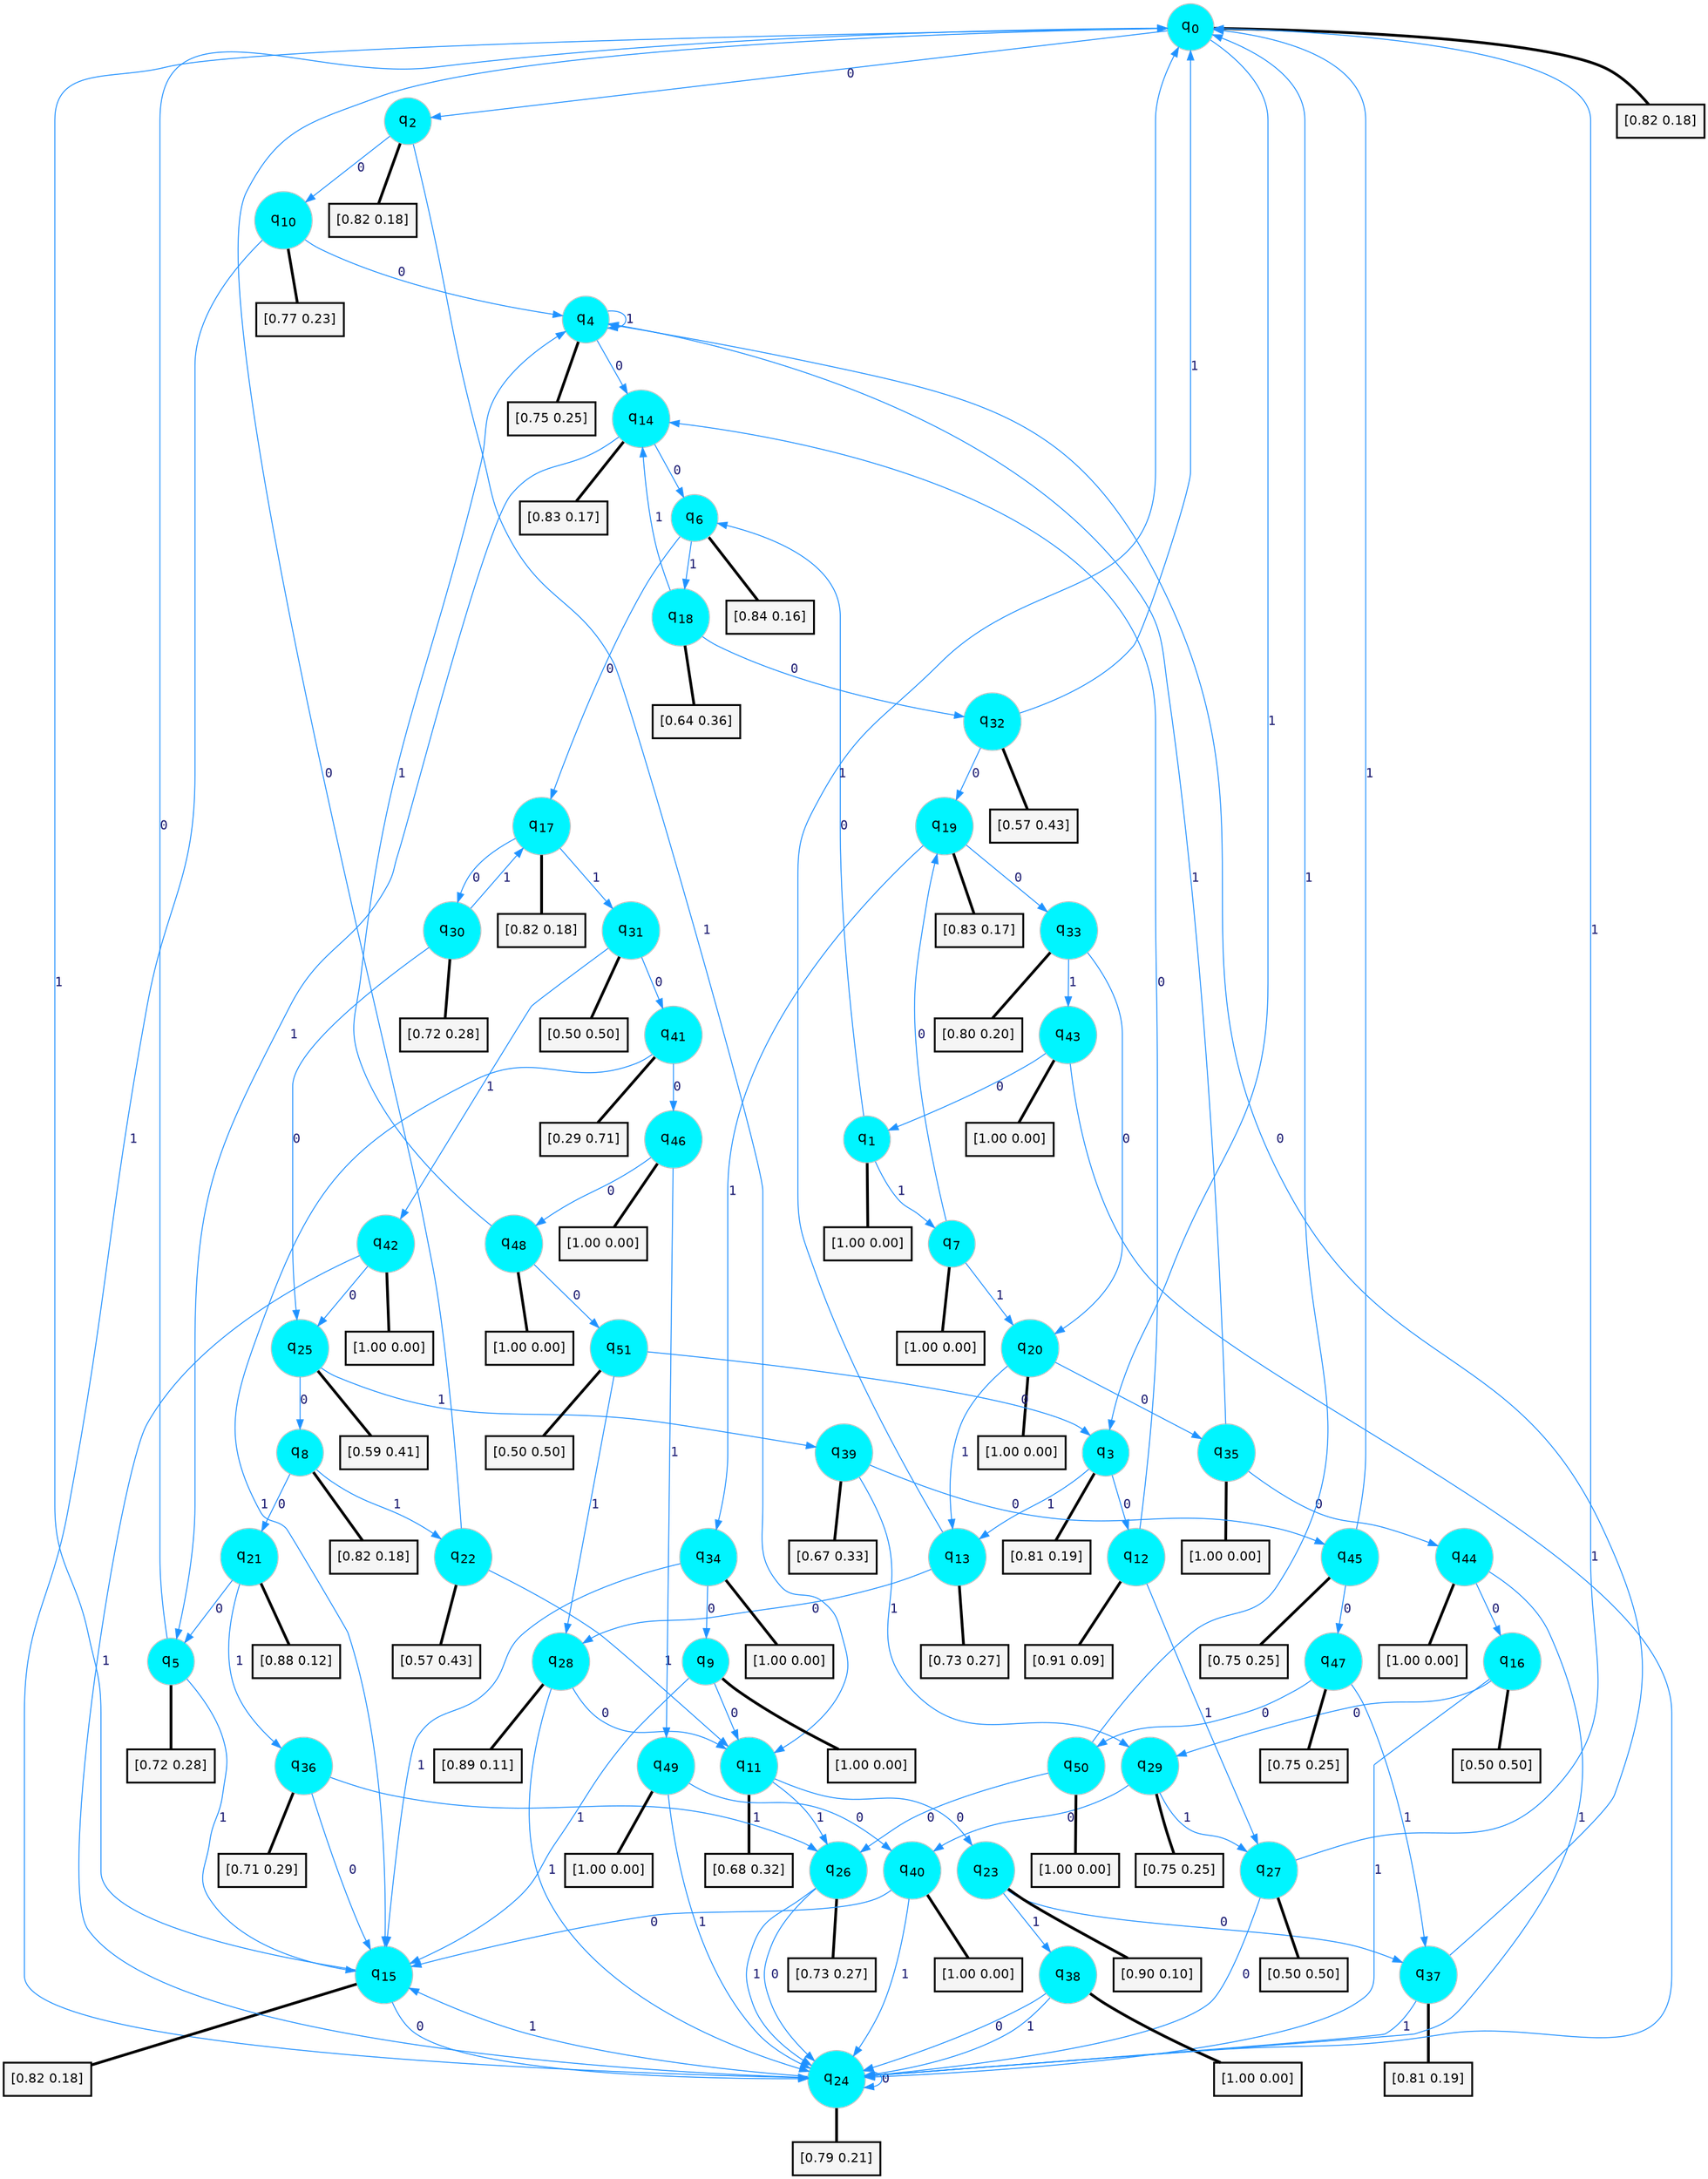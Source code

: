 digraph G {
graph [
bgcolor=transparent, dpi=300, rankdir=TD, size="40,25"];
node [
color=gray, fillcolor=turquoise1, fontcolor=black, fontname=Helvetica, fontsize=16, fontweight=bold, shape=circle, style=filled];
edge [
arrowsize=1, color=dodgerblue1, fontcolor=midnightblue, fontname=courier, fontweight=bold, penwidth=1, style=solid, weight=20];
0[label=<q<SUB>0</SUB>>];
1[label=<q<SUB>1</SUB>>];
2[label=<q<SUB>2</SUB>>];
3[label=<q<SUB>3</SUB>>];
4[label=<q<SUB>4</SUB>>];
5[label=<q<SUB>5</SUB>>];
6[label=<q<SUB>6</SUB>>];
7[label=<q<SUB>7</SUB>>];
8[label=<q<SUB>8</SUB>>];
9[label=<q<SUB>9</SUB>>];
10[label=<q<SUB>10</SUB>>];
11[label=<q<SUB>11</SUB>>];
12[label=<q<SUB>12</SUB>>];
13[label=<q<SUB>13</SUB>>];
14[label=<q<SUB>14</SUB>>];
15[label=<q<SUB>15</SUB>>];
16[label=<q<SUB>16</SUB>>];
17[label=<q<SUB>17</SUB>>];
18[label=<q<SUB>18</SUB>>];
19[label=<q<SUB>19</SUB>>];
20[label=<q<SUB>20</SUB>>];
21[label=<q<SUB>21</SUB>>];
22[label=<q<SUB>22</SUB>>];
23[label=<q<SUB>23</SUB>>];
24[label=<q<SUB>24</SUB>>];
25[label=<q<SUB>25</SUB>>];
26[label=<q<SUB>26</SUB>>];
27[label=<q<SUB>27</SUB>>];
28[label=<q<SUB>28</SUB>>];
29[label=<q<SUB>29</SUB>>];
30[label=<q<SUB>30</SUB>>];
31[label=<q<SUB>31</SUB>>];
32[label=<q<SUB>32</SUB>>];
33[label=<q<SUB>33</SUB>>];
34[label=<q<SUB>34</SUB>>];
35[label=<q<SUB>35</SUB>>];
36[label=<q<SUB>36</SUB>>];
37[label=<q<SUB>37</SUB>>];
38[label=<q<SUB>38</SUB>>];
39[label=<q<SUB>39</SUB>>];
40[label=<q<SUB>40</SUB>>];
41[label=<q<SUB>41</SUB>>];
42[label=<q<SUB>42</SUB>>];
43[label=<q<SUB>43</SUB>>];
44[label=<q<SUB>44</SUB>>];
45[label=<q<SUB>45</SUB>>];
46[label=<q<SUB>46</SUB>>];
47[label=<q<SUB>47</SUB>>];
48[label=<q<SUB>48</SUB>>];
49[label=<q<SUB>49</SUB>>];
50[label=<q<SUB>50</SUB>>];
51[label=<q<SUB>51</SUB>>];
52[label="[0.82 0.18]", shape=box,fontcolor=black, fontname=Helvetica, fontsize=14, penwidth=2, fillcolor=whitesmoke,color=black];
53[label="[1.00 0.00]", shape=box,fontcolor=black, fontname=Helvetica, fontsize=14, penwidth=2, fillcolor=whitesmoke,color=black];
54[label="[0.82 0.18]", shape=box,fontcolor=black, fontname=Helvetica, fontsize=14, penwidth=2, fillcolor=whitesmoke,color=black];
55[label="[0.81 0.19]", shape=box,fontcolor=black, fontname=Helvetica, fontsize=14, penwidth=2, fillcolor=whitesmoke,color=black];
56[label="[0.75 0.25]", shape=box,fontcolor=black, fontname=Helvetica, fontsize=14, penwidth=2, fillcolor=whitesmoke,color=black];
57[label="[0.72 0.28]", shape=box,fontcolor=black, fontname=Helvetica, fontsize=14, penwidth=2, fillcolor=whitesmoke,color=black];
58[label="[0.84 0.16]", shape=box,fontcolor=black, fontname=Helvetica, fontsize=14, penwidth=2, fillcolor=whitesmoke,color=black];
59[label="[1.00 0.00]", shape=box,fontcolor=black, fontname=Helvetica, fontsize=14, penwidth=2, fillcolor=whitesmoke,color=black];
60[label="[0.82 0.18]", shape=box,fontcolor=black, fontname=Helvetica, fontsize=14, penwidth=2, fillcolor=whitesmoke,color=black];
61[label="[1.00 0.00]", shape=box,fontcolor=black, fontname=Helvetica, fontsize=14, penwidth=2, fillcolor=whitesmoke,color=black];
62[label="[0.77 0.23]", shape=box,fontcolor=black, fontname=Helvetica, fontsize=14, penwidth=2, fillcolor=whitesmoke,color=black];
63[label="[0.68 0.32]", shape=box,fontcolor=black, fontname=Helvetica, fontsize=14, penwidth=2, fillcolor=whitesmoke,color=black];
64[label="[0.91 0.09]", shape=box,fontcolor=black, fontname=Helvetica, fontsize=14, penwidth=2, fillcolor=whitesmoke,color=black];
65[label="[0.73 0.27]", shape=box,fontcolor=black, fontname=Helvetica, fontsize=14, penwidth=2, fillcolor=whitesmoke,color=black];
66[label="[0.83 0.17]", shape=box,fontcolor=black, fontname=Helvetica, fontsize=14, penwidth=2, fillcolor=whitesmoke,color=black];
67[label="[0.82 0.18]", shape=box,fontcolor=black, fontname=Helvetica, fontsize=14, penwidth=2, fillcolor=whitesmoke,color=black];
68[label="[0.50 0.50]", shape=box,fontcolor=black, fontname=Helvetica, fontsize=14, penwidth=2, fillcolor=whitesmoke,color=black];
69[label="[0.82 0.18]", shape=box,fontcolor=black, fontname=Helvetica, fontsize=14, penwidth=2, fillcolor=whitesmoke,color=black];
70[label="[0.64 0.36]", shape=box,fontcolor=black, fontname=Helvetica, fontsize=14, penwidth=2, fillcolor=whitesmoke,color=black];
71[label="[0.83 0.17]", shape=box,fontcolor=black, fontname=Helvetica, fontsize=14, penwidth=2, fillcolor=whitesmoke,color=black];
72[label="[1.00 0.00]", shape=box,fontcolor=black, fontname=Helvetica, fontsize=14, penwidth=2, fillcolor=whitesmoke,color=black];
73[label="[0.88 0.12]", shape=box,fontcolor=black, fontname=Helvetica, fontsize=14, penwidth=2, fillcolor=whitesmoke,color=black];
74[label="[0.57 0.43]", shape=box,fontcolor=black, fontname=Helvetica, fontsize=14, penwidth=2, fillcolor=whitesmoke,color=black];
75[label="[0.90 0.10]", shape=box,fontcolor=black, fontname=Helvetica, fontsize=14, penwidth=2, fillcolor=whitesmoke,color=black];
76[label="[0.79 0.21]", shape=box,fontcolor=black, fontname=Helvetica, fontsize=14, penwidth=2, fillcolor=whitesmoke,color=black];
77[label="[0.59 0.41]", shape=box,fontcolor=black, fontname=Helvetica, fontsize=14, penwidth=2, fillcolor=whitesmoke,color=black];
78[label="[0.73 0.27]", shape=box,fontcolor=black, fontname=Helvetica, fontsize=14, penwidth=2, fillcolor=whitesmoke,color=black];
79[label="[0.50 0.50]", shape=box,fontcolor=black, fontname=Helvetica, fontsize=14, penwidth=2, fillcolor=whitesmoke,color=black];
80[label="[0.89 0.11]", shape=box,fontcolor=black, fontname=Helvetica, fontsize=14, penwidth=2, fillcolor=whitesmoke,color=black];
81[label="[0.75 0.25]", shape=box,fontcolor=black, fontname=Helvetica, fontsize=14, penwidth=2, fillcolor=whitesmoke,color=black];
82[label="[0.72 0.28]", shape=box,fontcolor=black, fontname=Helvetica, fontsize=14, penwidth=2, fillcolor=whitesmoke,color=black];
83[label="[0.50 0.50]", shape=box,fontcolor=black, fontname=Helvetica, fontsize=14, penwidth=2, fillcolor=whitesmoke,color=black];
84[label="[0.57 0.43]", shape=box,fontcolor=black, fontname=Helvetica, fontsize=14, penwidth=2, fillcolor=whitesmoke,color=black];
85[label="[0.80 0.20]", shape=box,fontcolor=black, fontname=Helvetica, fontsize=14, penwidth=2, fillcolor=whitesmoke,color=black];
86[label="[1.00 0.00]", shape=box,fontcolor=black, fontname=Helvetica, fontsize=14, penwidth=2, fillcolor=whitesmoke,color=black];
87[label="[1.00 0.00]", shape=box,fontcolor=black, fontname=Helvetica, fontsize=14, penwidth=2, fillcolor=whitesmoke,color=black];
88[label="[0.71 0.29]", shape=box,fontcolor=black, fontname=Helvetica, fontsize=14, penwidth=2, fillcolor=whitesmoke,color=black];
89[label="[0.81 0.19]", shape=box,fontcolor=black, fontname=Helvetica, fontsize=14, penwidth=2, fillcolor=whitesmoke,color=black];
90[label="[1.00 0.00]", shape=box,fontcolor=black, fontname=Helvetica, fontsize=14, penwidth=2, fillcolor=whitesmoke,color=black];
91[label="[0.67 0.33]", shape=box,fontcolor=black, fontname=Helvetica, fontsize=14, penwidth=2, fillcolor=whitesmoke,color=black];
92[label="[1.00 0.00]", shape=box,fontcolor=black, fontname=Helvetica, fontsize=14, penwidth=2, fillcolor=whitesmoke,color=black];
93[label="[0.29 0.71]", shape=box,fontcolor=black, fontname=Helvetica, fontsize=14, penwidth=2, fillcolor=whitesmoke,color=black];
94[label="[1.00 0.00]", shape=box,fontcolor=black, fontname=Helvetica, fontsize=14, penwidth=2, fillcolor=whitesmoke,color=black];
95[label="[1.00 0.00]", shape=box,fontcolor=black, fontname=Helvetica, fontsize=14, penwidth=2, fillcolor=whitesmoke,color=black];
96[label="[1.00 0.00]", shape=box,fontcolor=black, fontname=Helvetica, fontsize=14, penwidth=2, fillcolor=whitesmoke,color=black];
97[label="[0.75 0.25]", shape=box,fontcolor=black, fontname=Helvetica, fontsize=14, penwidth=2, fillcolor=whitesmoke,color=black];
98[label="[1.00 0.00]", shape=box,fontcolor=black, fontname=Helvetica, fontsize=14, penwidth=2, fillcolor=whitesmoke,color=black];
99[label="[0.75 0.25]", shape=box,fontcolor=black, fontname=Helvetica, fontsize=14, penwidth=2, fillcolor=whitesmoke,color=black];
100[label="[1.00 0.00]", shape=box,fontcolor=black, fontname=Helvetica, fontsize=14, penwidth=2, fillcolor=whitesmoke,color=black];
101[label="[1.00 0.00]", shape=box,fontcolor=black, fontname=Helvetica, fontsize=14, penwidth=2, fillcolor=whitesmoke,color=black];
102[label="[1.00 0.00]", shape=box,fontcolor=black, fontname=Helvetica, fontsize=14, penwidth=2, fillcolor=whitesmoke,color=black];
103[label="[0.50 0.50]", shape=box,fontcolor=black, fontname=Helvetica, fontsize=14, penwidth=2, fillcolor=whitesmoke,color=black];
0->2 [label=0];
0->3 [label=1];
0->52 [arrowhead=none, penwidth=3,color=black];
1->6 [label=0];
1->7 [label=1];
1->53 [arrowhead=none, penwidth=3,color=black];
2->10 [label=0];
2->11 [label=1];
2->54 [arrowhead=none, penwidth=3,color=black];
3->12 [label=0];
3->13 [label=1];
3->55 [arrowhead=none, penwidth=3,color=black];
4->14 [label=0];
4->4 [label=1];
4->56 [arrowhead=none, penwidth=3,color=black];
5->0 [label=0];
5->15 [label=1];
5->57 [arrowhead=none, penwidth=3,color=black];
6->17 [label=0];
6->18 [label=1];
6->58 [arrowhead=none, penwidth=3,color=black];
7->19 [label=0];
7->20 [label=1];
7->59 [arrowhead=none, penwidth=3,color=black];
8->21 [label=0];
8->22 [label=1];
8->60 [arrowhead=none, penwidth=3,color=black];
9->11 [label=0];
9->15 [label=1];
9->61 [arrowhead=none, penwidth=3,color=black];
10->4 [label=0];
10->24 [label=1];
10->62 [arrowhead=none, penwidth=3,color=black];
11->23 [label=0];
11->26 [label=1];
11->63 [arrowhead=none, penwidth=3,color=black];
12->14 [label=0];
12->27 [label=1];
12->64 [arrowhead=none, penwidth=3,color=black];
13->28 [label=0];
13->0 [label=1];
13->65 [arrowhead=none, penwidth=3,color=black];
14->6 [label=0];
14->5 [label=1];
14->66 [arrowhead=none, penwidth=3,color=black];
15->24 [label=0];
15->0 [label=1];
15->67 [arrowhead=none, penwidth=3,color=black];
16->29 [label=0];
16->24 [label=1];
16->68 [arrowhead=none, penwidth=3,color=black];
17->30 [label=0];
17->31 [label=1];
17->69 [arrowhead=none, penwidth=3,color=black];
18->32 [label=0];
18->14 [label=1];
18->70 [arrowhead=none, penwidth=3,color=black];
19->33 [label=0];
19->34 [label=1];
19->71 [arrowhead=none, penwidth=3,color=black];
20->35 [label=0];
20->13 [label=1];
20->72 [arrowhead=none, penwidth=3,color=black];
21->5 [label=0];
21->36 [label=1];
21->73 [arrowhead=none, penwidth=3,color=black];
22->0 [label=0];
22->11 [label=1];
22->74 [arrowhead=none, penwidth=3,color=black];
23->37 [label=0];
23->38 [label=1];
23->75 [arrowhead=none, penwidth=3,color=black];
24->24 [label=0];
24->15 [label=1];
24->76 [arrowhead=none, penwidth=3,color=black];
25->8 [label=0];
25->39 [label=1];
25->77 [arrowhead=none, penwidth=3,color=black];
26->24 [label=0];
26->24 [label=1];
26->78 [arrowhead=none, penwidth=3,color=black];
27->24 [label=0];
27->0 [label=1];
27->79 [arrowhead=none, penwidth=3,color=black];
28->11 [label=0];
28->24 [label=1];
28->80 [arrowhead=none, penwidth=3,color=black];
29->40 [label=0];
29->27 [label=1];
29->81 [arrowhead=none, penwidth=3,color=black];
30->25 [label=0];
30->17 [label=1];
30->82 [arrowhead=none, penwidth=3,color=black];
31->41 [label=0];
31->42 [label=1];
31->83 [arrowhead=none, penwidth=3,color=black];
32->19 [label=0];
32->0 [label=1];
32->84 [arrowhead=none, penwidth=3,color=black];
33->20 [label=0];
33->43 [label=1];
33->85 [arrowhead=none, penwidth=3,color=black];
34->9 [label=0];
34->15 [label=1];
34->86 [arrowhead=none, penwidth=3,color=black];
35->44 [label=0];
35->4 [label=1];
35->87 [arrowhead=none, penwidth=3,color=black];
36->15 [label=0];
36->26 [label=1];
36->88 [arrowhead=none, penwidth=3,color=black];
37->4 [label=0];
37->24 [label=1];
37->89 [arrowhead=none, penwidth=3,color=black];
38->24 [label=0];
38->24 [label=1];
38->90 [arrowhead=none, penwidth=3,color=black];
39->45 [label=0];
39->29 [label=1];
39->91 [arrowhead=none, penwidth=3,color=black];
40->15 [label=0];
40->24 [label=1];
40->92 [arrowhead=none, penwidth=3,color=black];
41->46 [label=0];
41->15 [label=1];
41->93 [arrowhead=none, penwidth=3,color=black];
42->25 [label=0];
42->24 [label=1];
42->94 [arrowhead=none, penwidth=3,color=black];
43->1 [label=0];
43->24 [label=1];
43->95 [arrowhead=none, penwidth=3,color=black];
44->16 [label=0];
44->24 [label=1];
44->96 [arrowhead=none, penwidth=3,color=black];
45->47 [label=0];
45->0 [label=1];
45->97 [arrowhead=none, penwidth=3,color=black];
46->48 [label=0];
46->49 [label=1];
46->98 [arrowhead=none, penwidth=3,color=black];
47->50 [label=0];
47->37 [label=1];
47->99 [arrowhead=none, penwidth=3,color=black];
48->51 [label=0];
48->4 [label=1];
48->100 [arrowhead=none, penwidth=3,color=black];
49->40 [label=0];
49->24 [label=1];
49->101 [arrowhead=none, penwidth=3,color=black];
50->26 [label=0];
50->0 [label=1];
50->102 [arrowhead=none, penwidth=3,color=black];
51->3 [label=0];
51->28 [label=1];
51->103 [arrowhead=none, penwidth=3,color=black];
}
